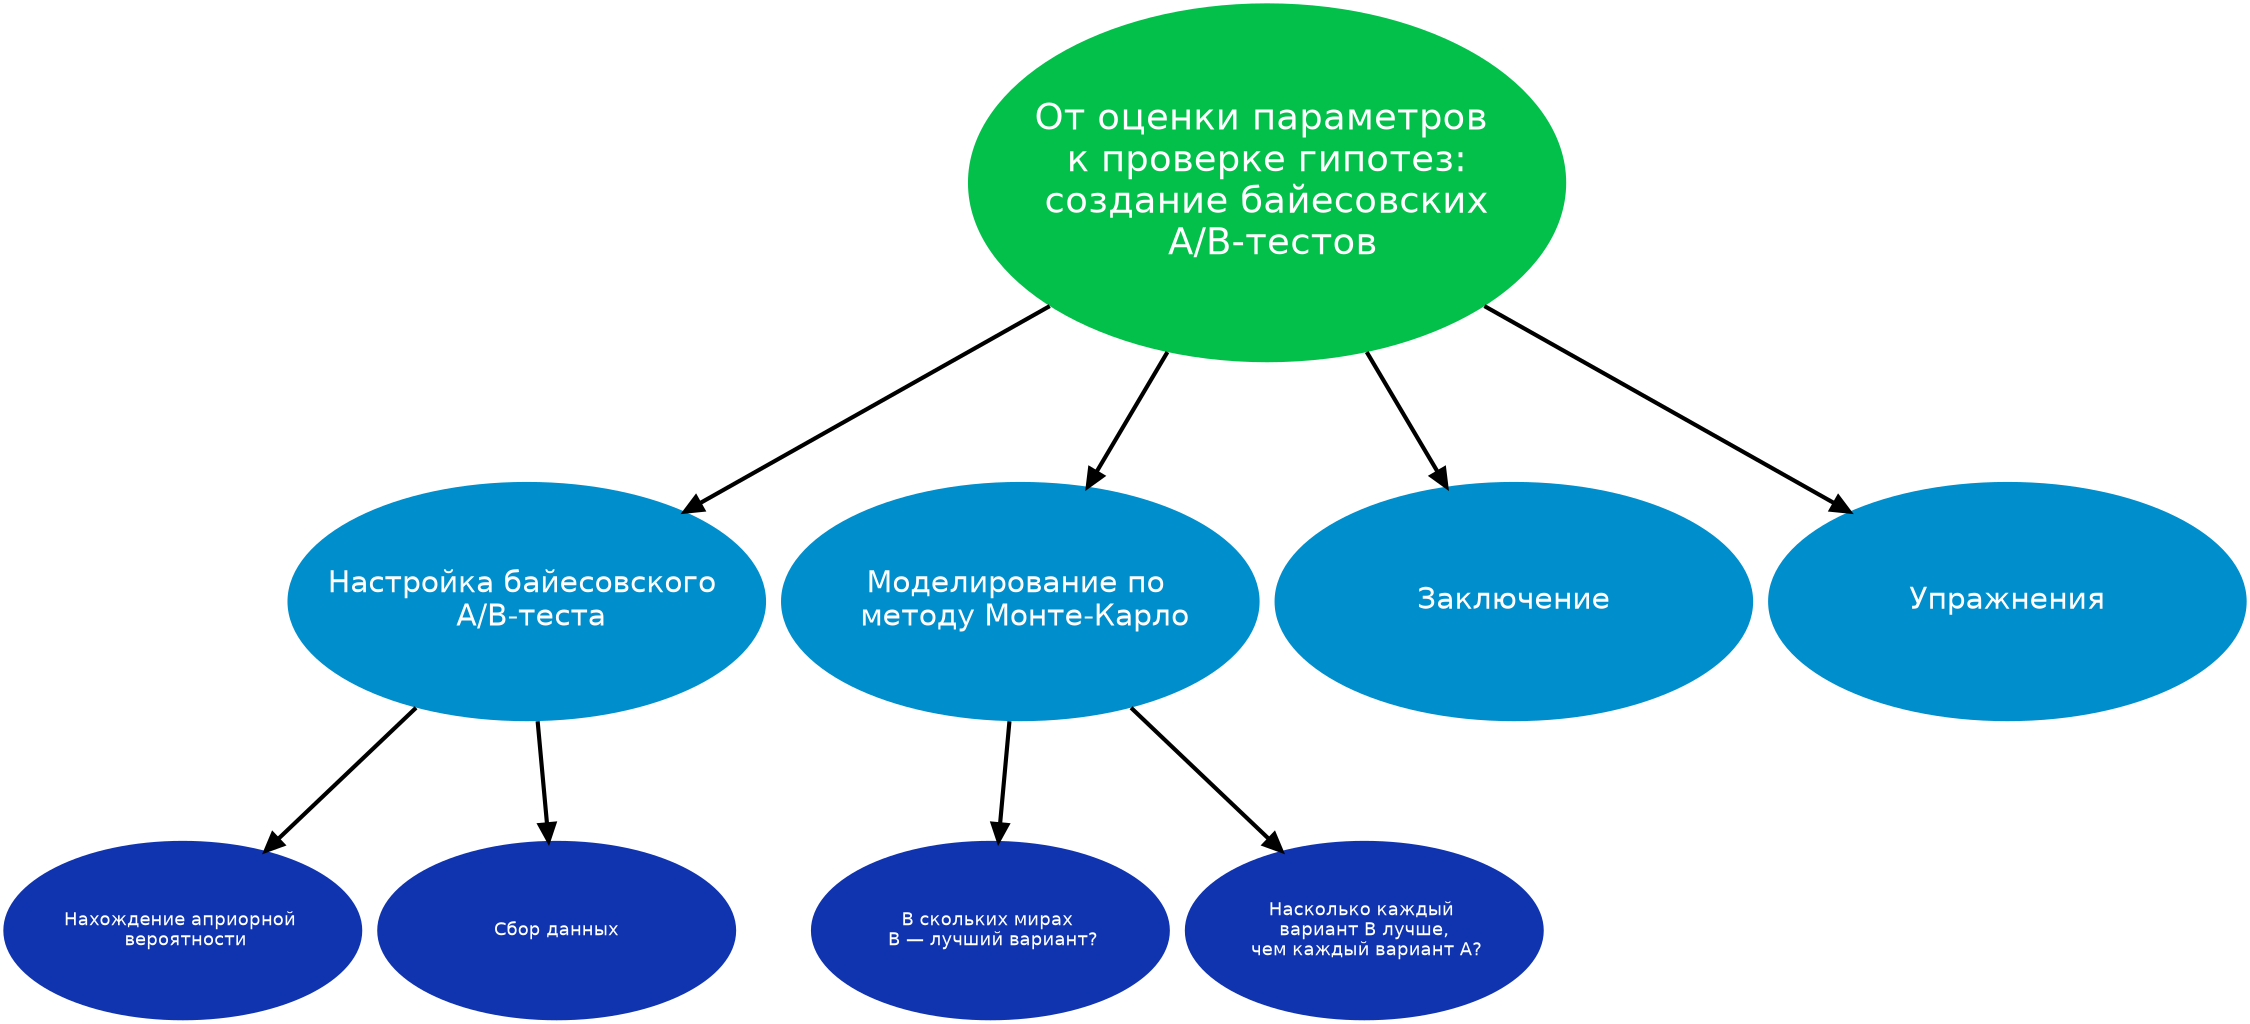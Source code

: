 digraph MindMap {
  dpi=300;
  size = "15";
  fontname="Helvetica";
  graph [ranksep=2];

  node [
    shape=ellipse
    style=filled
    fillcolor="#03C04A"
    fontname=Helvetica
    fontsize=50
    fontcolor="#FFFFFF"
    width=10
    height=6
    penwidth=0
    fixedsize=true
    ];
  edge [
    arrowhead=normal
    arrowsize=2
    penwidth=5
    ];

  root [ label="От оценки параметров \n к проверке гипотез: \n создание байесовских \n А/В-тестов" fontsize=45];


  node [
    fontsize=36
    fillcolor="#008ECC"
    width=8
    height=4
    ];
  
   11 [ label="Настройка байесовского \n А/В-теста"];
   12 [ label="Моделирование по \n методу Монте-Карло" ];
   13 [ label="Заключение" ];
   14 [ label="Упражнения" ];
   
  root->{ 11 12 13 14 };
  
  node [
    fontsize=22
    fillcolor="#1034AF"
    width=6
    height=3
    ];

  21 [ label="Нахождение априорной \n вероятности" ];
  22 [ label="Сбор данных" ];
  23 [ label="В скольких мирах \n B — лучший вариант?" ];
  24 [ label="Насколько каждый \n вариант B лучше, \n чем каждый вариант A?" ];

  11 -> { 21 22 };
  12 -> { 23 24 };


}
